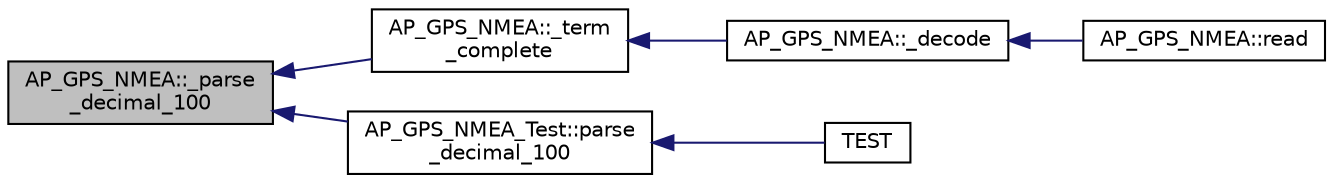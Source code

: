 digraph "AP_GPS_NMEA::_parse_decimal_100"
{
 // INTERACTIVE_SVG=YES
  edge [fontname="Helvetica",fontsize="10",labelfontname="Helvetica",labelfontsize="10"];
  node [fontname="Helvetica",fontsize="10",shape=record];
  rankdir="LR";
  Node1 [label="AP_GPS_NMEA::_parse\l_decimal_100",height=0.2,width=0.4,color="black", fillcolor="grey75", style="filled", fontcolor="black"];
  Node1 -> Node2 [dir="back",color="midnightblue",fontsize="10",style="solid",fontname="Helvetica"];
  Node2 [label="AP_GPS_NMEA::_term\l_complete",height=0.2,width=0.4,color="black", fillcolor="white", style="filled",URL="$classAP__GPS__NMEA.html#ab82936a41e41786f03aea079978de6bc"];
  Node2 -> Node3 [dir="back",color="midnightblue",fontsize="10",style="solid",fontname="Helvetica"];
  Node3 [label="AP_GPS_NMEA::_decode",height=0.2,width=0.4,color="black", fillcolor="white", style="filled",URL="$classAP__GPS__NMEA.html#a955545b788a23ec083d91b961391429b"];
  Node3 -> Node4 [dir="back",color="midnightblue",fontsize="10",style="solid",fontname="Helvetica"];
  Node4 [label="AP_GPS_NMEA::read",height=0.2,width=0.4,color="black", fillcolor="white", style="filled",URL="$classAP__GPS__NMEA.html#a57afd3ecfcdc92db462c09e55399fa91"];
  Node1 -> Node5 [dir="back",color="midnightblue",fontsize="10",style="solid",fontname="Helvetica"];
  Node5 [label="AP_GPS_NMEA_Test::parse\l_decimal_100",height=0.2,width=0.4,color="black", fillcolor="white", style="filled",URL="$classAP__GPS__NMEA__Test.html#aba7e350a4c27d3f0319436267702eb7e"];
  Node5 -> Node6 [dir="back",color="midnightblue",fontsize="10",style="solid",fontname="Helvetica"];
  Node6 [label="TEST",height=0.2,width=0.4,color="black", fillcolor="white", style="filled",URL="$test__gps_8cpp.html#a9597b88a68312cea4d8920d718d3ab90"];
}
